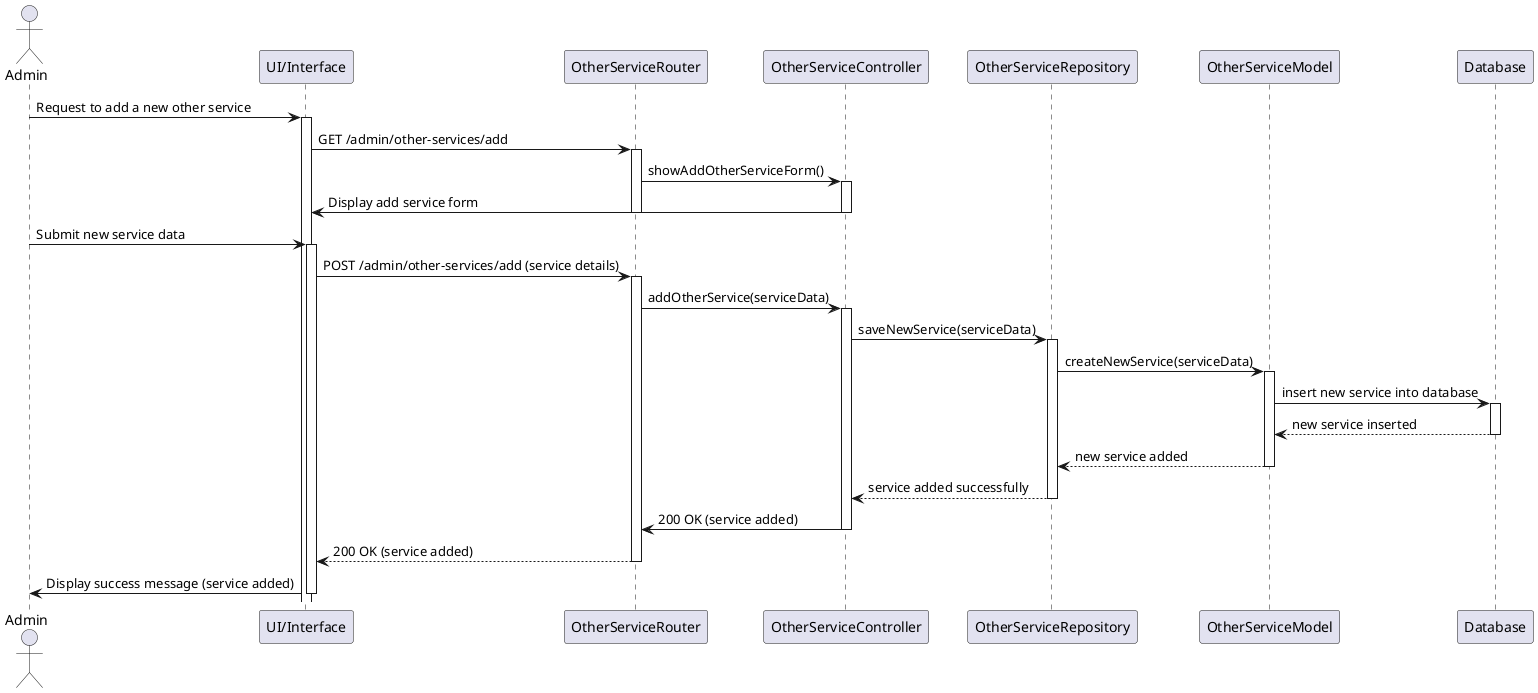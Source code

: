 @startuml
actor Admin
participant "UI/Interface" as UI
participant "OtherServiceRouter" as Router
participant "OtherServiceController" as Controller
participant "OtherServiceRepository" as Repository
participant "OtherServiceModel" as OtherServiceModel
participant "Database" as DB

Admin -> UI: Request to add a new other service
activate UI
UI -> Router: GET /admin/other-services/add
activate Router
Router -> Controller: showAddOtherServiceForm()
activate Controller
Controller -> UI: Display add service form
deactivate Controller
deactivate Router

Admin -> UI: Submit new service data
activate UI
UI -> Router: POST /admin/other-services/add (service details)
activate Router
Router -> Controller: addOtherService(serviceData)
activate Controller
Controller -> Repository: saveNewService(serviceData)
activate Repository

Repository -> OtherServiceModel: createNewService(serviceData)
activate OtherServiceModel
OtherServiceModel -> DB: insert new service into database
activate DB
DB --> OtherServiceModel: new service inserted
deactivate DB
OtherServiceModel --> Repository: new service added
deactivate OtherServiceModel
Repository --> Controller: service added successfully
deactivate Repository

Controller -> Router: 200 OK (service added)
deactivate Controller
Router --> UI: 200 OK (service added)
deactivate Router
UI -> Admin: Display success message (service added)
deactivate UI
@enduml

